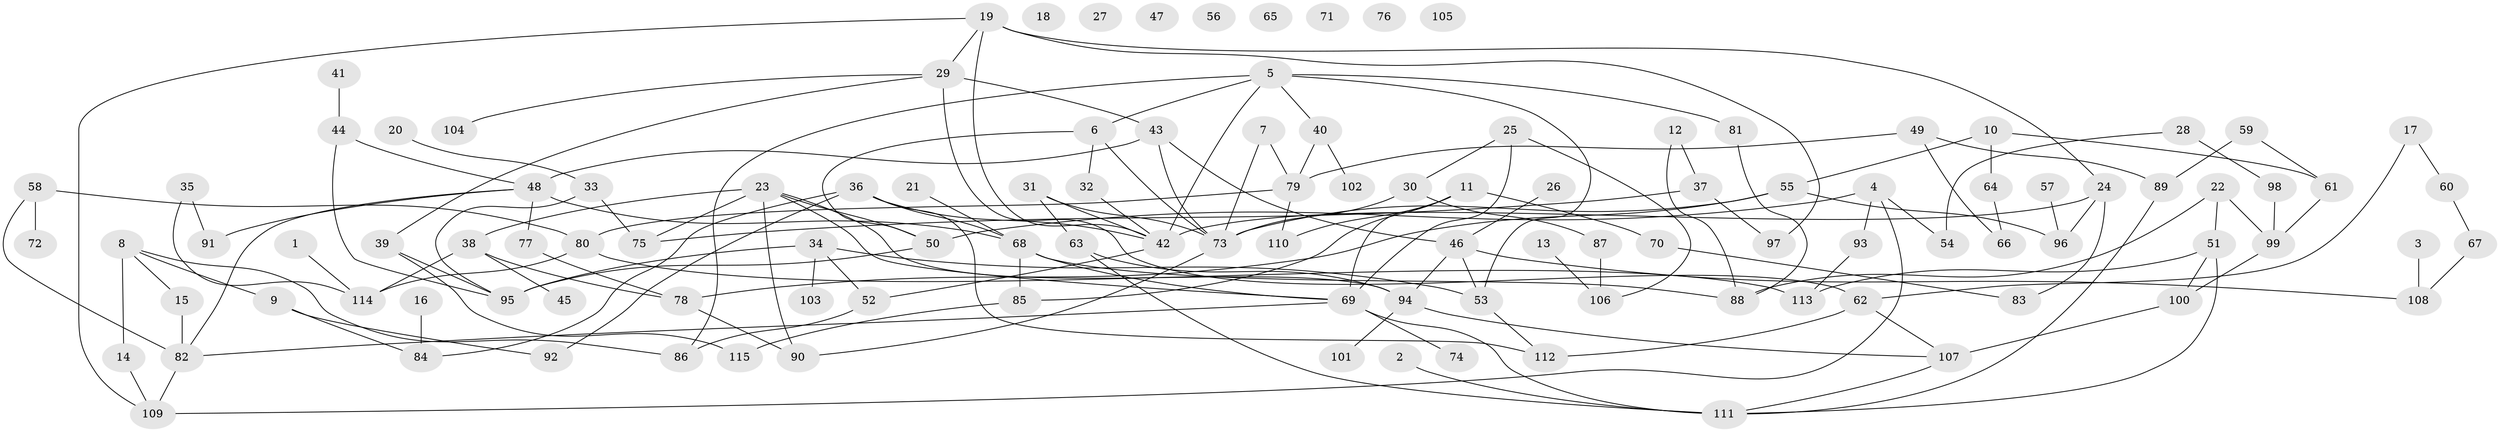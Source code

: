 // Generated by graph-tools (version 1.1) at 2025/40/03/09/25 04:40:18]
// undirected, 115 vertices, 162 edges
graph export_dot {
graph [start="1"]
  node [color=gray90,style=filled];
  1;
  2;
  3;
  4;
  5;
  6;
  7;
  8;
  9;
  10;
  11;
  12;
  13;
  14;
  15;
  16;
  17;
  18;
  19;
  20;
  21;
  22;
  23;
  24;
  25;
  26;
  27;
  28;
  29;
  30;
  31;
  32;
  33;
  34;
  35;
  36;
  37;
  38;
  39;
  40;
  41;
  42;
  43;
  44;
  45;
  46;
  47;
  48;
  49;
  50;
  51;
  52;
  53;
  54;
  55;
  56;
  57;
  58;
  59;
  60;
  61;
  62;
  63;
  64;
  65;
  66;
  67;
  68;
  69;
  70;
  71;
  72;
  73;
  74;
  75;
  76;
  77;
  78;
  79;
  80;
  81;
  82;
  83;
  84;
  85;
  86;
  87;
  88;
  89;
  90;
  91;
  92;
  93;
  94;
  95;
  96;
  97;
  98;
  99;
  100;
  101;
  102;
  103;
  104;
  105;
  106;
  107;
  108;
  109;
  110;
  111;
  112;
  113;
  114;
  115;
  1 -- 114;
  2 -- 111;
  3 -- 108;
  4 -- 50;
  4 -- 54;
  4 -- 93;
  4 -- 109;
  5 -- 6;
  5 -- 40;
  5 -- 42;
  5 -- 53;
  5 -- 81;
  5 -- 86;
  6 -- 32;
  6 -- 50;
  6 -- 73;
  7 -- 73;
  7 -- 79;
  8 -- 9;
  8 -- 14;
  8 -- 15;
  8 -- 86;
  9 -- 84;
  9 -- 92;
  10 -- 55;
  10 -- 61;
  10 -- 64;
  11 -- 69;
  11 -- 70;
  11 -- 85;
  11 -- 110;
  12 -- 37;
  12 -- 88;
  13 -- 106;
  14 -- 109;
  15 -- 82;
  16 -- 84;
  17 -- 60;
  17 -- 62;
  19 -- 24;
  19 -- 29;
  19 -- 42;
  19 -- 97;
  19 -- 109;
  20 -- 33;
  21 -- 68;
  22 -- 51;
  22 -- 88;
  22 -- 99;
  23 -- 38;
  23 -- 50;
  23 -- 69;
  23 -- 75;
  23 -- 90;
  23 -- 94;
  24 -- 42;
  24 -- 83;
  24 -- 96;
  25 -- 30;
  25 -- 69;
  25 -- 106;
  26 -- 46;
  28 -- 54;
  28 -- 98;
  29 -- 39;
  29 -- 43;
  29 -- 62;
  29 -- 104;
  30 -- 73;
  30 -- 87;
  31 -- 42;
  31 -- 63;
  31 -- 73;
  32 -- 42;
  33 -- 75;
  33 -- 95;
  34 -- 52;
  34 -- 53;
  34 -- 95;
  34 -- 103;
  35 -- 91;
  35 -- 114;
  36 -- 42;
  36 -- 68;
  36 -- 84;
  36 -- 92;
  36 -- 112;
  37 -- 75;
  37 -- 97;
  38 -- 45;
  38 -- 78;
  38 -- 114;
  39 -- 95;
  39 -- 115;
  40 -- 79;
  40 -- 102;
  41 -- 44;
  42 -- 52;
  43 -- 46;
  43 -- 48;
  43 -- 73;
  44 -- 48;
  44 -- 95;
  46 -- 53;
  46 -- 94;
  46 -- 108;
  48 -- 68;
  48 -- 77;
  48 -- 82;
  48 -- 91;
  49 -- 66;
  49 -- 79;
  49 -- 89;
  50 -- 95;
  51 -- 100;
  51 -- 111;
  51 -- 113;
  52 -- 86;
  53 -- 112;
  55 -- 73;
  55 -- 78;
  55 -- 96;
  57 -- 96;
  58 -- 72;
  58 -- 80;
  58 -- 82;
  59 -- 61;
  59 -- 89;
  60 -- 67;
  61 -- 99;
  62 -- 107;
  62 -- 112;
  63 -- 94;
  63 -- 111;
  64 -- 66;
  67 -- 108;
  68 -- 69;
  68 -- 85;
  68 -- 88;
  69 -- 74;
  69 -- 82;
  69 -- 111;
  70 -- 83;
  73 -- 90;
  77 -- 78;
  78 -- 90;
  79 -- 80;
  79 -- 110;
  80 -- 113;
  80 -- 114;
  81 -- 88;
  82 -- 109;
  85 -- 115;
  87 -- 106;
  89 -- 111;
  93 -- 113;
  94 -- 101;
  94 -- 107;
  98 -- 99;
  99 -- 100;
  100 -- 107;
  107 -- 111;
}
